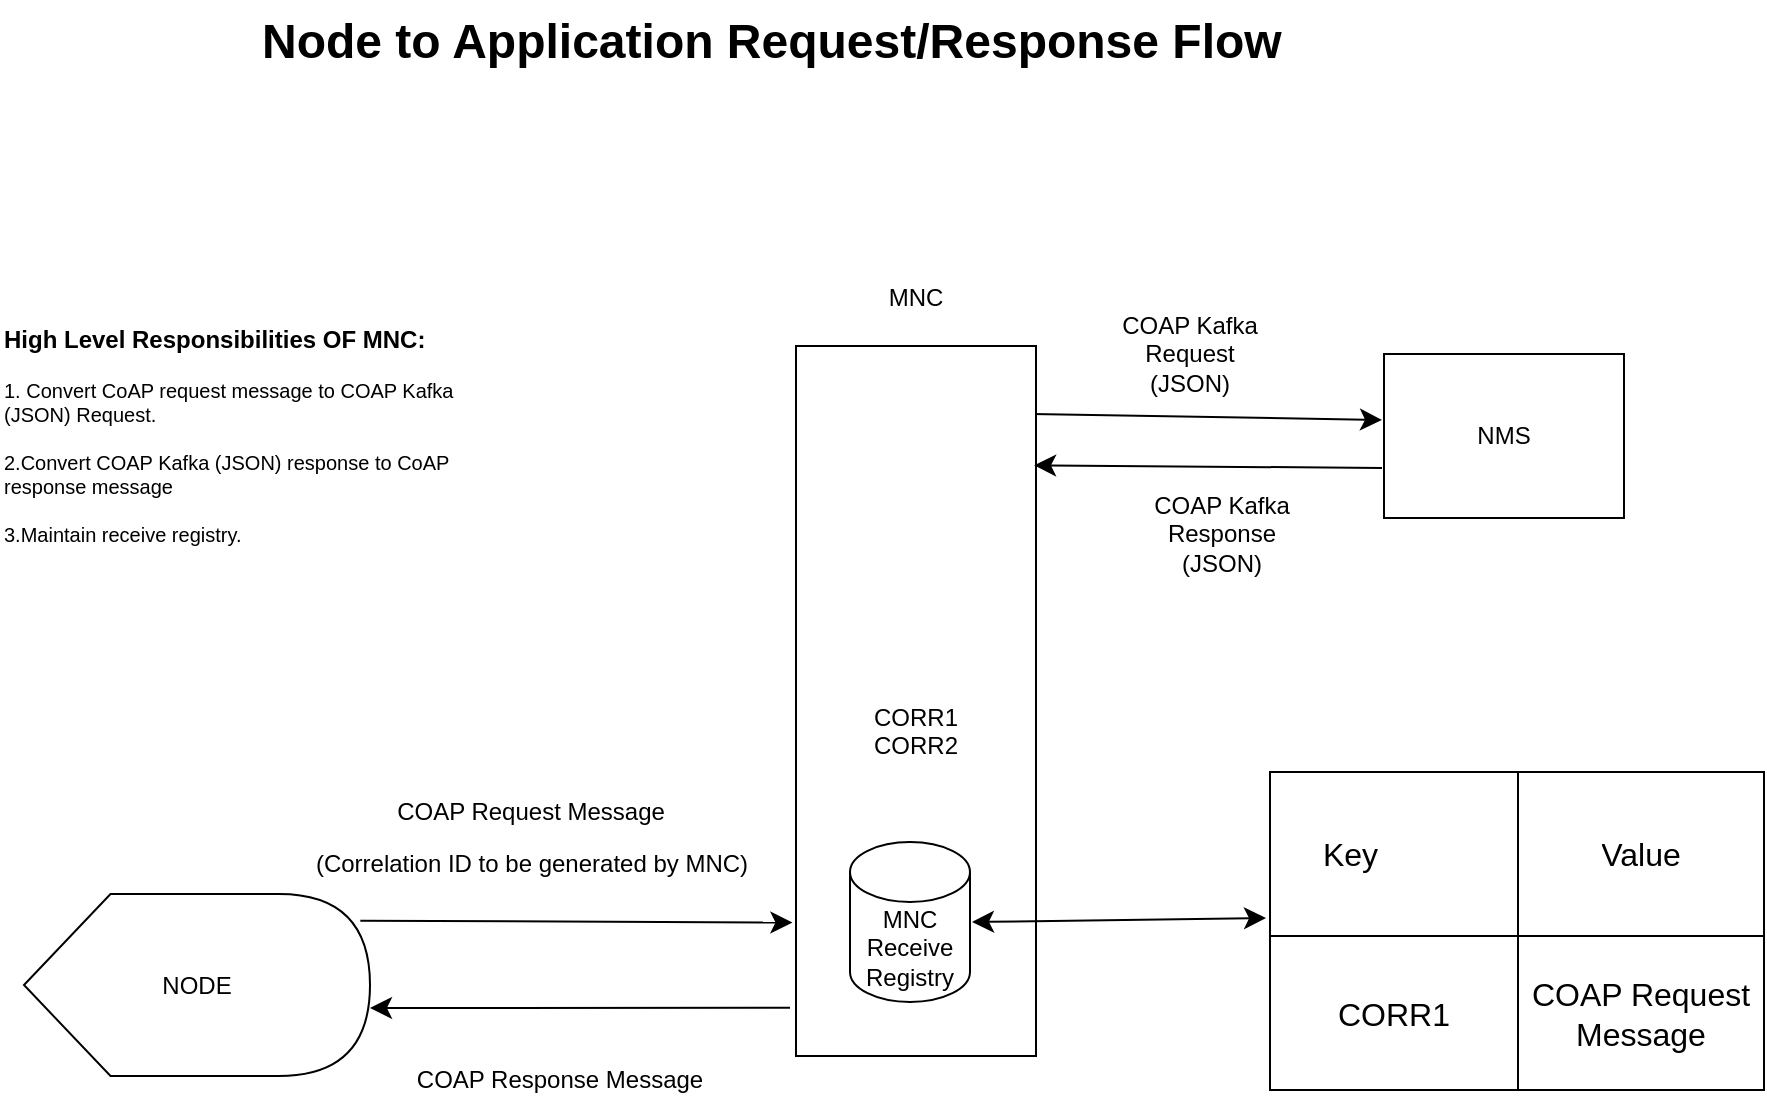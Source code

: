 <mxfile version="27.1.4">
  <diagram name="Page-1" id="Vj2Z5JJyAk5oJ0i5jmaD">
    <mxGraphModel dx="1442" dy="987" grid="0" gridSize="10" guides="1" tooltips="1" connect="1" arrows="1" fold="1" page="0" pageScale="1" pageWidth="850" pageHeight="1100" math="0" shadow="0">
      <root>
        <mxCell id="0" />
        <mxCell id="1" parent="0" />
        <mxCell id="CB2LPCBiZO9Efgwe6hKB-2" value="" style="endArrow=classic;html=1;rounded=0;fontSize=12;startSize=8;endSize=8;curved=1;" parent="1" edge="1">
          <mxGeometry width="50" height="50" relative="1" as="geometry">
            <mxPoint x="219" y="47" as="sourcePoint" />
            <mxPoint x="394" y="50" as="targetPoint" />
          </mxGeometry>
        </mxCell>
        <mxCell id="CB2LPCBiZO9Efgwe6hKB-3" value="&lt;div&gt;&lt;br&gt;&lt;/div&gt;&lt;div&gt;&lt;br&gt;&lt;/div&gt;&lt;div&gt;CORR1&lt;/div&gt;&lt;div&gt;CORR2&lt;/div&gt;" style="rounded=0;whiteSpace=wrap;html=1;" parent="1" vertex="1">
          <mxGeometry x="101" y="13" width="120" height="355" as="geometry" />
        </mxCell>
        <mxCell id="CB2LPCBiZO9Efgwe6hKB-4" value="NMS" style="rounded=0;whiteSpace=wrap;html=1;" parent="1" vertex="1">
          <mxGeometry x="395" y="17" width="120" height="82" as="geometry" />
        </mxCell>
        <mxCell id="CB2LPCBiZO9Efgwe6hKB-6" value="" style="endArrow=classic;html=1;rounded=0;fontSize=12;startSize=8;endSize=8;curved=1;entryX=0.992;entryY=0.168;entryDx=0;entryDy=0;entryPerimeter=0;" parent="1" edge="1" target="CB2LPCBiZO9Efgwe6hKB-3">
          <mxGeometry width="50" height="50" relative="1" as="geometry">
            <mxPoint x="394" y="74" as="sourcePoint" />
            <mxPoint x="224" y="70" as="targetPoint" />
          </mxGeometry>
        </mxCell>
        <mxCell id="CB2LPCBiZO9Efgwe6hKB-8" value="MNC" style="text;html=1;align=center;verticalAlign=middle;whiteSpace=wrap;rounded=0;" parent="1" vertex="1">
          <mxGeometry x="131" y="-26" width="60" height="30" as="geometry" />
        </mxCell>
        <mxCell id="CB2LPCBiZO9Efgwe6hKB-9" value="MNC Receive Registry" style="shape=cylinder3;whiteSpace=wrap;html=1;boundedLbl=1;backgroundOutline=1;size=15;" parent="1" vertex="1">
          <mxGeometry x="128" y="261" width="60" height="80" as="geometry" />
        </mxCell>
        <mxCell id="CB2LPCBiZO9Efgwe6hKB-10" value="" style="shape=table;startSize=0;container=1;collapsible=0;childLayout=tableLayout;fontSize=16;" parent="1" vertex="1">
          <mxGeometry x="338" y="226" width="247" height="159" as="geometry" />
        </mxCell>
        <mxCell id="CB2LPCBiZO9Efgwe6hKB-11" value="" style="shape=tableRow;horizontal=0;startSize=0;swimlaneHead=0;swimlaneBody=0;strokeColor=inherit;top=0;left=0;bottom=0;right=0;collapsible=0;dropTarget=0;fillColor=none;points=[[0,0.5],[1,0.5]];portConstraint=eastwest;fontSize=16;" parent="CB2LPCBiZO9Efgwe6hKB-10" vertex="1">
          <mxGeometry width="247" height="82" as="geometry" />
        </mxCell>
        <mxCell id="CB2LPCBiZO9Efgwe6hKB-12" value="Key&lt;span style=&quot;white-space: pre;&quot;&gt;&#x9;&lt;span style=&quot;white-space: pre;&quot;&gt;&#x9;&lt;/span&gt;&lt;/span&gt;" style="shape=partialRectangle;html=1;whiteSpace=wrap;connectable=0;strokeColor=inherit;overflow=hidden;fillColor=none;top=0;left=0;bottom=0;right=0;pointerEvents=1;fontSize=16;" parent="CB2LPCBiZO9Efgwe6hKB-11" vertex="1">
          <mxGeometry width="124" height="82" as="geometry">
            <mxRectangle width="124" height="82" as="alternateBounds" />
          </mxGeometry>
        </mxCell>
        <mxCell id="CB2LPCBiZO9Efgwe6hKB-13" value="Value" style="shape=partialRectangle;html=1;whiteSpace=wrap;connectable=0;strokeColor=inherit;overflow=hidden;fillColor=none;top=0;left=0;bottom=0;right=0;pointerEvents=1;fontSize=16;" parent="CB2LPCBiZO9Efgwe6hKB-11" vertex="1">
          <mxGeometry x="124" width="123" height="82" as="geometry">
            <mxRectangle width="123" height="82" as="alternateBounds" />
          </mxGeometry>
        </mxCell>
        <mxCell id="CB2LPCBiZO9Efgwe6hKB-15" value="" style="shape=tableRow;horizontal=0;startSize=0;swimlaneHead=0;swimlaneBody=0;strokeColor=inherit;top=0;left=0;bottom=0;right=0;collapsible=0;dropTarget=0;fillColor=none;points=[[0,0.5],[1,0.5]];portConstraint=eastwest;fontSize=16;" parent="CB2LPCBiZO9Efgwe6hKB-10" vertex="1">
          <mxGeometry y="82" width="247" height="77" as="geometry" />
        </mxCell>
        <mxCell id="CB2LPCBiZO9Efgwe6hKB-16" value="CORR1" style="shape=partialRectangle;html=1;whiteSpace=wrap;connectable=0;strokeColor=inherit;overflow=hidden;fillColor=none;top=0;left=0;bottom=0;right=0;pointerEvents=1;fontSize=16;" parent="CB2LPCBiZO9Efgwe6hKB-15" vertex="1">
          <mxGeometry width="124" height="77" as="geometry">
            <mxRectangle width="124" height="77" as="alternateBounds" />
          </mxGeometry>
        </mxCell>
        <mxCell id="CB2LPCBiZO9Efgwe6hKB-17" value="COAP Request Message" style="shape=partialRectangle;html=1;whiteSpace=wrap;connectable=0;strokeColor=inherit;overflow=hidden;fillColor=none;top=0;left=0;bottom=0;right=0;pointerEvents=1;fontSize=16;" parent="CB2LPCBiZO9Efgwe6hKB-15" vertex="1">
          <mxGeometry x="124" width="123" height="77" as="geometry">
            <mxRectangle width="123" height="77" as="alternateBounds" />
          </mxGeometry>
        </mxCell>
        <mxCell id="CB2LPCBiZO9Efgwe6hKB-23" value="" style="endArrow=classic;startArrow=classic;html=1;rounded=0;fontSize=12;startSize=8;endSize=8;curved=1;" parent="1" edge="1">
          <mxGeometry width="50" height="50" relative="1" as="geometry">
            <mxPoint x="189" y="301" as="sourcePoint" />
            <mxPoint x="336" y="299" as="targetPoint" />
          </mxGeometry>
        </mxCell>
        <mxCell id="CB2LPCBiZO9Efgwe6hKB-25" value="NODE" style="shape=display;whiteSpace=wrap;html=1;" parent="1" vertex="1">
          <mxGeometry x="-285" y="287" width="173" height="91" as="geometry" />
        </mxCell>
        <mxCell id="CB2LPCBiZO9Efgwe6hKB-28" value="" style="endArrow=classic;html=1;rounded=0;fontSize=12;startSize=8;endSize=8;curved=1;exitX=-0.025;exitY=0.932;exitDx=0;exitDy=0;exitPerimeter=0;" parent="1" source="CB2LPCBiZO9Efgwe6hKB-3" edge="1">
          <mxGeometry width="50" height="50" relative="1" as="geometry">
            <mxPoint x="-114" y="349" as="sourcePoint" />
            <mxPoint x="-112" y="344" as="targetPoint" />
          </mxGeometry>
        </mxCell>
        <mxCell id="CB2LPCBiZO9Efgwe6hKB-31" value="COAP Request Message" style="edgeLabel;html=1;align=center;verticalAlign=middle;resizable=0;points=[];fontSize=12;" parent="CB2LPCBiZO9Efgwe6hKB-28" vertex="1" connectable="0">
          <mxGeometry x="0.396" y="-3" relative="1" as="geometry">
            <mxPoint x="16" y="-95" as="offset" />
          </mxGeometry>
        </mxCell>
        <mxCell id="CB2LPCBiZO9Efgwe6hKB-29" value="" style="endArrow=classic;html=1;rounded=0;fontSize=12;startSize=8;endSize=8;curved=1;exitX=0.972;exitY=0.147;exitDx=0;exitDy=0;exitPerimeter=0;entryX=-0.015;entryY=0.812;entryDx=0;entryDy=0;entryPerimeter=0;" parent="1" source="CB2LPCBiZO9Efgwe6hKB-25" target="CB2LPCBiZO9Efgwe6hKB-3" edge="1">
          <mxGeometry width="50" height="50" relative="1" as="geometry">
            <mxPoint x="274" y="296" as="sourcePoint" />
            <mxPoint x="59" y="298" as="targetPoint" />
          </mxGeometry>
        </mxCell>
        <mxCell id="CB2LPCBiZO9Efgwe6hKB-30" value="COAP Response Message" style="text;html=1;align=center;verticalAlign=middle;whiteSpace=wrap;rounded=0;" parent="1" vertex="1">
          <mxGeometry x="-98" y="365" width="162" height="30" as="geometry" />
        </mxCell>
        <mxCell id="CB2LPCBiZO9Efgwe6hKB-33" value="(Correlation ID to be generated by MNC)" style="text;html=1;align=center;verticalAlign=middle;whiteSpace=wrap;rounded=0;" parent="1" vertex="1">
          <mxGeometry x="-175" y="257" width="288" height="30" as="geometry" />
        </mxCell>
        <mxCell id="CB2LPCBiZO9Efgwe6hKB-36" value="&lt;h1 style=&quot;margin-top: 0px;&quot;&gt;Node to Application Request/Response Flow&lt;/h1&gt;&lt;p&gt;&lt;br&gt;&lt;/p&gt;" style="text;html=1;whiteSpace=wrap;overflow=hidden;rounded=0;" parent="1" vertex="1">
          <mxGeometry x="-168" y="-160" width="693" height="45" as="geometry" />
        </mxCell>
        <mxCell id="YwyPb7a_4dM3mAwtg604-2" value="COAP Kafka Request (JSON)" style="text;html=1;align=center;verticalAlign=middle;whiteSpace=wrap;rounded=0;" vertex="1" parent="1">
          <mxGeometry x="258" y="-4" width="80" height="41" as="geometry" />
        </mxCell>
        <mxCell id="YwyPb7a_4dM3mAwtg604-3" value="COAP Kafka Response (JSON)" style="text;html=1;align=center;verticalAlign=middle;whiteSpace=wrap;rounded=0;rotation=0;" vertex="1" parent="1">
          <mxGeometry x="273" y="78" width="82" height="57" as="geometry" />
        </mxCell>
        <mxCell id="YwyPb7a_4dM3mAwtg604-9" value="&lt;div&gt;&lt;b&gt;&lt;font style=&quot;font-size: 12px;&quot;&gt;High Level Responsibilities OF MNC:&lt;/font&gt;&lt;/b&gt;&lt;/div&gt;&lt;div&gt;&lt;b&gt;&lt;br&gt;&lt;/b&gt;&lt;/div&gt;&lt;div&gt;1. Convert CoAP request message to COAP Kafka (JSON) Request.&lt;/div&gt;&lt;div&gt;&lt;br&gt;&lt;/div&gt;&lt;div&gt;2.Convert COAP Kafka (JSON) response to CoAP response message&lt;/div&gt;&lt;div&gt;&lt;br&gt;&lt;/div&gt;&lt;div&gt;3.Maintain receive registry.&lt;/div&gt;&lt;div&gt;&lt;br&gt;&lt;/div&gt;" style="text;html=1;align=left;verticalAlign=middle;whiteSpace=wrap;rounded=0;textDirection=ltr;fontSize=10;" vertex="1" parent="1">
          <mxGeometry x="-297" y="4" width="240" height="120" as="geometry" />
        </mxCell>
      </root>
    </mxGraphModel>
  </diagram>
</mxfile>
